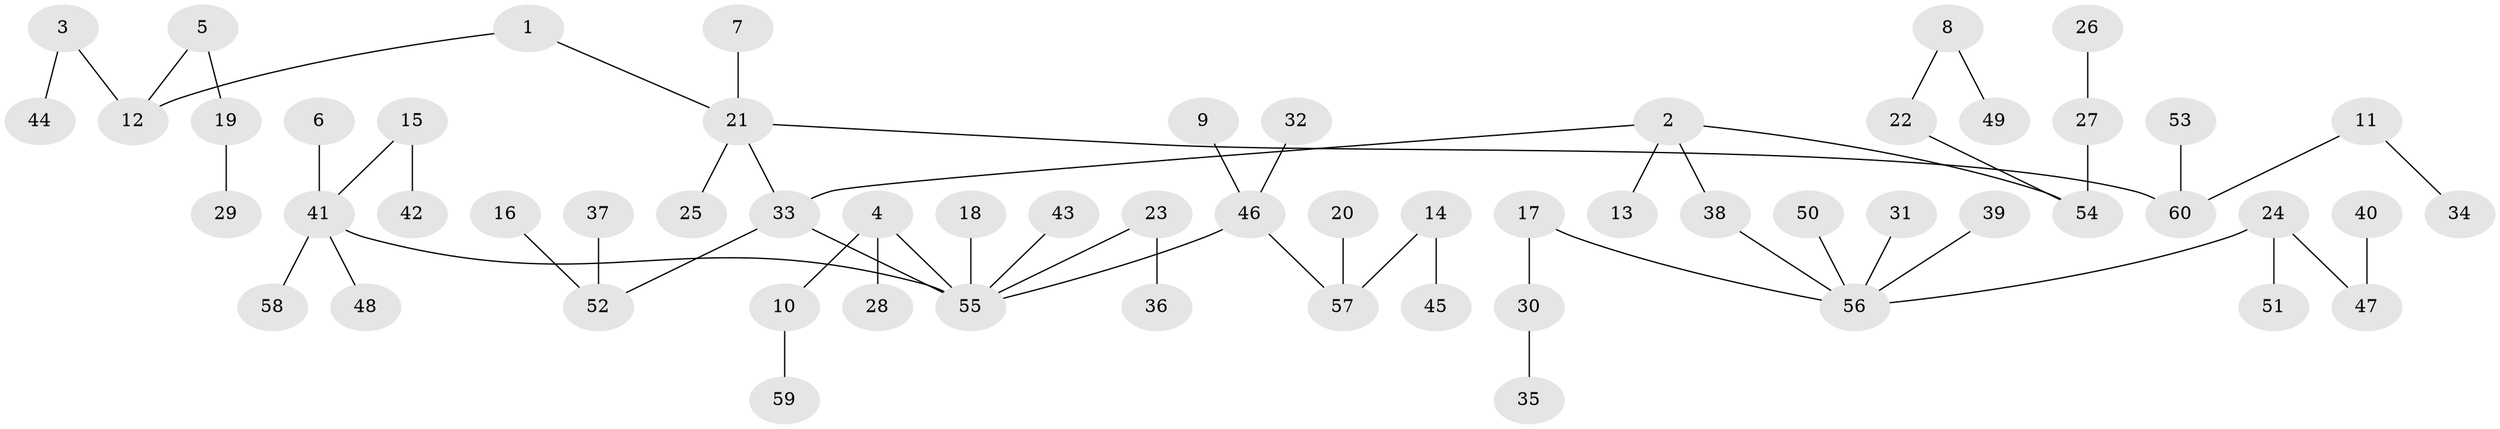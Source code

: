 // original degree distribution, {4: 0.05, 5: 0.016666666666666666, 6: 0.016666666666666666, 7: 0.016666666666666666, 2: 0.18333333333333332, 9: 0.008333333333333333, 3: 0.16666666666666666, 1: 0.5416666666666666}
// Generated by graph-tools (version 1.1) at 2025/02/03/09/25 03:02:27]
// undirected, 60 vertices, 59 edges
graph export_dot {
graph [start="1"]
  node [color=gray90,style=filled];
  1;
  2;
  3;
  4;
  5;
  6;
  7;
  8;
  9;
  10;
  11;
  12;
  13;
  14;
  15;
  16;
  17;
  18;
  19;
  20;
  21;
  22;
  23;
  24;
  25;
  26;
  27;
  28;
  29;
  30;
  31;
  32;
  33;
  34;
  35;
  36;
  37;
  38;
  39;
  40;
  41;
  42;
  43;
  44;
  45;
  46;
  47;
  48;
  49;
  50;
  51;
  52;
  53;
  54;
  55;
  56;
  57;
  58;
  59;
  60;
  1 -- 12 [weight=1.0];
  1 -- 21 [weight=1.0];
  2 -- 13 [weight=1.0];
  2 -- 33 [weight=1.0];
  2 -- 38 [weight=1.0];
  2 -- 54 [weight=1.0];
  3 -- 12 [weight=1.0];
  3 -- 44 [weight=1.0];
  4 -- 10 [weight=1.0];
  4 -- 28 [weight=1.0];
  4 -- 55 [weight=1.0];
  5 -- 12 [weight=1.0];
  5 -- 19 [weight=1.0];
  6 -- 41 [weight=1.0];
  7 -- 21 [weight=1.0];
  8 -- 22 [weight=1.0];
  8 -- 49 [weight=1.0];
  9 -- 46 [weight=1.0];
  10 -- 59 [weight=1.0];
  11 -- 34 [weight=1.0];
  11 -- 60 [weight=1.0];
  14 -- 45 [weight=1.0];
  14 -- 57 [weight=1.0];
  15 -- 41 [weight=1.0];
  15 -- 42 [weight=1.0];
  16 -- 52 [weight=1.0];
  17 -- 30 [weight=1.0];
  17 -- 56 [weight=1.0];
  18 -- 55 [weight=1.0];
  19 -- 29 [weight=1.0];
  20 -- 57 [weight=1.0];
  21 -- 25 [weight=1.0];
  21 -- 33 [weight=1.0];
  21 -- 60 [weight=1.0];
  22 -- 54 [weight=1.0];
  23 -- 36 [weight=1.0];
  23 -- 55 [weight=1.0];
  24 -- 47 [weight=1.0];
  24 -- 51 [weight=1.0];
  24 -- 56 [weight=1.0];
  26 -- 27 [weight=1.0];
  27 -- 54 [weight=1.0];
  30 -- 35 [weight=1.0];
  31 -- 56 [weight=1.0];
  32 -- 46 [weight=1.0];
  33 -- 52 [weight=1.0];
  33 -- 55 [weight=1.0];
  37 -- 52 [weight=1.0];
  38 -- 56 [weight=1.0];
  39 -- 56 [weight=1.0];
  40 -- 47 [weight=1.0];
  41 -- 48 [weight=1.0];
  41 -- 55 [weight=1.0];
  41 -- 58 [weight=1.0];
  43 -- 55 [weight=1.0];
  46 -- 55 [weight=1.0];
  46 -- 57 [weight=1.0];
  50 -- 56 [weight=1.0];
  53 -- 60 [weight=1.0];
}
